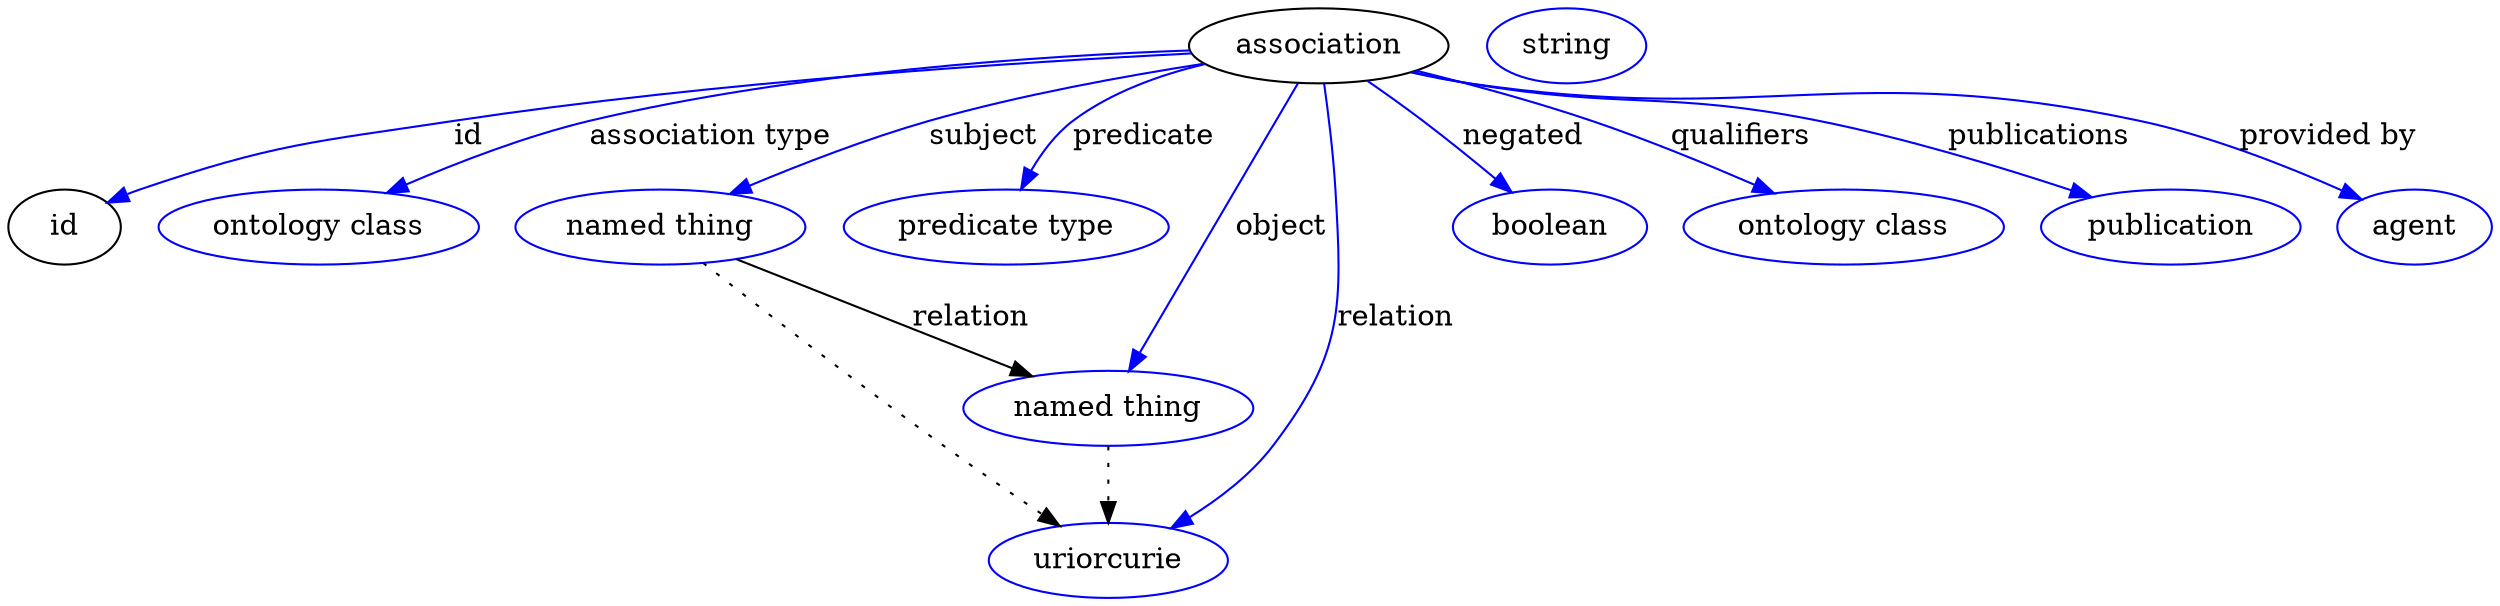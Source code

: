 digraph {
	graph [bb="0,0,1002.9,283"];
	node [label="\N"];
	association	 [height=0.5,
		label=association,
		pos="530,265",
		width=1.3902];
	id	 [height=0.5,
		pos="27,178",
		width=0.75];
	association -> id	 [color=blue,
		label=id,
		lp="198.5,221.5",
		pos="e,47.983,189.44 480.58,261.93 414.62,257.33 294.35,247.18 193,229 134.33,218.47 118.87,216.78 63,196 61.133,195.31 59.236,194.54 \
57.339,193.74",
		style=solid];
	"association type"	 [color=blue,
		height=0.5,
		label="ontology class",
		pos="134,178",
		width=1.7151];
	association -> "association type"	 [color=blue,
		label="association type",
		lp="294,221.5",
		pos="e,163.66,193.87 480.09,262.89 423.42,259.51 328.62,250.85 250,229 223.29,221.58 194.77,209.11 172.7,198.36",
		style=solid];
	subject	 [color=blue,
		height=0.5,
		label="named thing",
		pos="269,178",
		width=1.5346];
	association -> subject	 [color=blue,
		label=subject,
		lp="398.5,221.5",
		pos="e,298.21,193.5 485.39,256.81 454.97,250.63 414.01,241.15 379,229 354.51,220.5 328.13,208.38 307.34,198.08",
		style=solid];
	predicate	 [color=blue,
		height=0.5,
		label="predicate type",
		pos="403,178",
		width=1.679];
	association -> predicate	 [color=blue,
		label=predicate,
		lp="460,221.5",
		pos="e,410.74,196.15 487.67,255.38 470.02,249.82 450.14,241.41 435,229 427.16,222.58 420.67,213.71 415.63,205.16",
		style=solid];
	object	 [color=blue,
		height=0.5,
		label="named thing",
		pos="447,91",
		width=1.5346];
	association -> object	 [color=blue,
		label=object,
		lp="514,178",
		pos="e,455.52,108.87 521.43,247.03 506.85,216.48 477.15,154.21 460,118.26",
		style=solid];
	relation	 [color=blue,
		height=0.5,
		label=uriorcurie,
		pos="447,18",
		width=1.2638];
	association -> relation	 [color=blue,
		label=relation,
		lp="556,134.5",
		pos="e,471.15,33.393 533.23,246.89 538.69,210.69 545.97,128.17 511,73 502.86,60.156 490.8,48.685 479.33,39.585",
		style=solid];
	negated	 [color=blue,
		height=0.5,
		label=boolean,
		pos="627,178",
		width=1.0652];
	association -> negated	 [color=blue,
		label=negated,
		lp="613.5,221.5",
		pos="e,611.01,194.51 551.42,248.58 559.01,242.58 567.51,235.64 575,229 584.66,220.44 594.89,210.59 603.69,201.85",
		style=solid];
	qualifiers	 [color=blue,
		height=0.5,
		label="ontology class",
		pos="745,178",
		width=1.7151];
	association -> qualifiers	 [color=blue,
		label=qualifiers,
		lp="698,221.5",
		pos="e,714.86,193.79 567.79,253.09 593.78,244.79 625.88,234.3 639,229 661.56,219.89 686.08,208.22 705.85,198.34",
		style=solid];
	publications	 [color=blue,
		height=0.5,
		label=publication,
		pos="875,178",
		width=1.3902];
	association -> publications	 [color=blue,
		label=publications,
		lp="811.5,221.5",
		pos="e,842.01,191.64 566.89,252.71 574.16,250.58 581.78,248.56 589,247 649.89,233.87 667.37,243.28 728,229 764.02,220.51 803.6,206.5 \
832.6,195.31",
		style=solid];
	"provided by"	 [color=blue,
		height=0.5,
		label=agent,
		pos="973,178",
		width=0.83048];
	association -> "provided by"	 [color=blue,
		label="provided by",
		lp="927,221.5",
		pos="e,950.46,190.03 566.19,252.55 573.66,250.38 581.52,248.38 589,247 702.91,225.96 735.95,254.25 849,229 881.69,221.7 916.81,206.49 \
941.3,194.57",
		style=solid];
	association_id	 [color=blue,
		height=0.5,
		label=string,
		pos="629,265",
		width=0.84854];
	subject -> object	 [label=relation,
		lp="390,134.5",
		pos="e,416.35,105.98 300.01,162.85 329.74,148.31 374.77,126.3 407.16,110.47"];
	subject -> relation	 [pos="e,427.53,34.435 287.38,160.71 309.77,139.73 348.83,103.41 383,73 394.89,62.421 408.21,50.916 419.61,41.177",
		style=dotted];
	object -> relation	 [pos="e,447,36.09 447,72.955 447,64.883 447,55.176 447,46.182",
		style=dotted];
}
